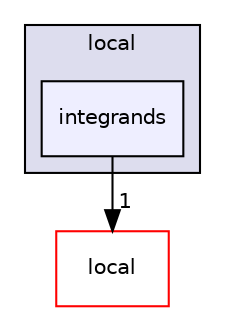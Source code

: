 digraph "integrands" {
  compound=true
  node [ fontsize="10", fontname="Helvetica"];
  edge [ labelfontsize="10", labelfontname="Helvetica"];
  subgraph clusterdir_d00384fe0515cc1d7f40fdb61281b6b4 {
    graph [ bgcolor="#ddddee", pencolor="black", label="local" fontname="Helvetica", fontsize="10", URL="dir_d00384fe0515cc1d7f40fdb61281b6b4.html"]
  dir_c62e64816a07060483577633adbf64eb [shape=box, label="integrands", style="filled", fillcolor="#eeeeff", pencolor="black", URL="dir_c62e64816a07060483577633adbf64eb.html"];
  }
  dir_7df66b530ab698acb840d3fba4a971eb [shape=box label="local" fillcolor="white" style="filled" color="red" URL="dir_7df66b530ab698acb840d3fba4a971eb.html"];
  dir_c62e64816a07060483577633adbf64eb->dir_7df66b530ab698acb840d3fba4a971eb [headlabel="1", labeldistance=1.5 headhref="dir_000044_000017.html"];
}
